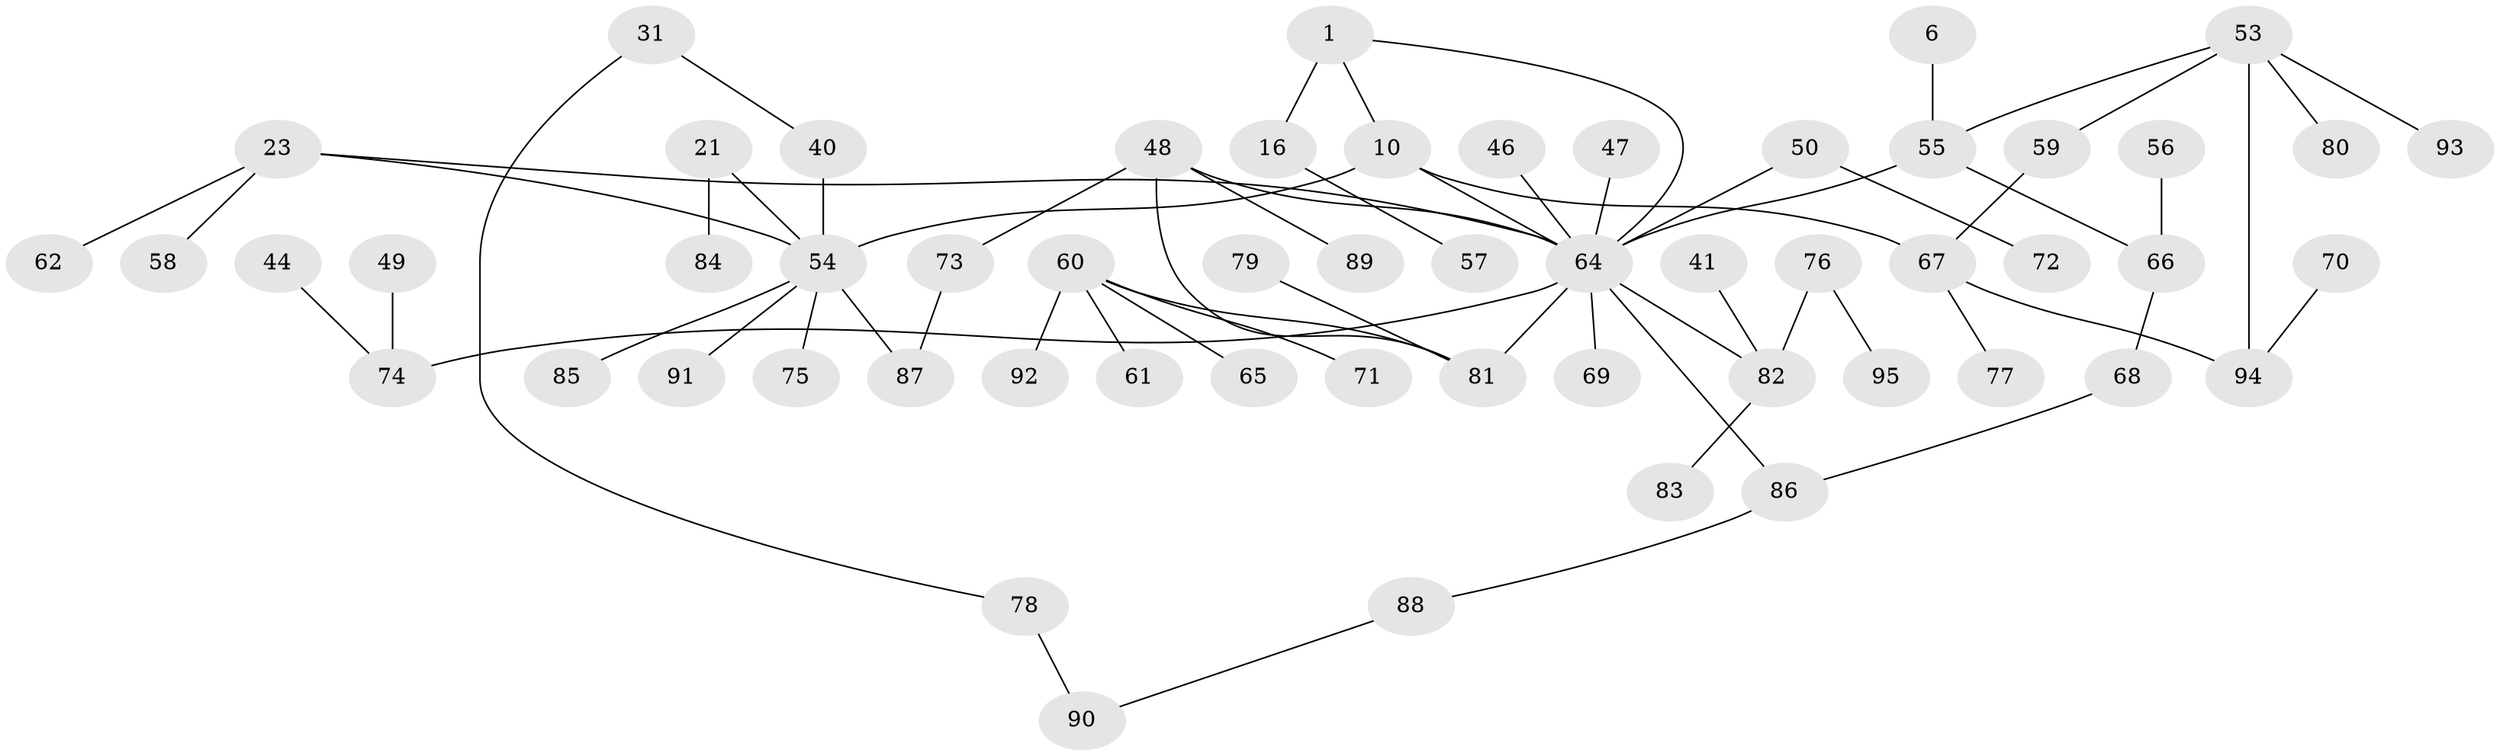 // original degree distribution, {4: 0.06315789473684211, 10: 0.010526315789473684, 6: 0.042105263157894736, 5: 0.042105263157894736, 3: 0.2, 1: 0.3894736842105263, 2: 0.25263157894736843}
// Generated by graph-tools (version 1.1) at 2025/46/03/04/25 21:46:19]
// undirected, 57 vertices, 64 edges
graph export_dot {
graph [start="1"]
  node [color=gray90,style=filled];
  1;
  6;
  10 [super="+5"];
  16 [super="+8"];
  21;
  23 [super="+15+19"];
  31;
  40 [super="+28"];
  41;
  44;
  46;
  47;
  48 [super="+37"];
  49;
  50;
  53 [super="+39"];
  54 [super="+11+42+43"];
  55 [super="+4"];
  56;
  57;
  58;
  59;
  60;
  61;
  62;
  64 [super="+22+63"];
  65;
  66 [super="+9+30"];
  67 [super="+32+33"];
  68;
  69;
  70;
  71;
  72;
  73;
  74 [super="+7+34+26+36"];
  75;
  76;
  77;
  78;
  79;
  80;
  81 [super="+27+29"];
  82 [super="+18"];
  83;
  84;
  85;
  86 [super="+52"];
  87;
  88;
  89;
  90;
  91;
  92;
  93;
  94 [super="+51"];
  95;
  1 -- 16 [weight=2];
  1 -- 10;
  1 -- 64;
  6 -- 55;
  10 -- 64 [weight=3];
  10 -- 54 [weight=4];
  10 -- 67;
  16 -- 57;
  21 -- 84;
  21 -- 54;
  23 -- 62;
  23 -- 58;
  23 -- 54;
  23 -- 64;
  31 -- 78;
  31 -- 40;
  40 -- 54;
  41 -- 82;
  44 -- 74;
  46 -- 64;
  47 -- 64 [weight=2];
  48 -- 73;
  48 -- 89;
  48 -- 81;
  48 -- 64;
  49 -- 74;
  50 -- 72;
  50 -- 64;
  53 -- 80;
  53 -- 94;
  53 -- 59;
  53 -- 93;
  53 -- 55;
  54 -- 85;
  54 -- 91;
  54 -- 87;
  54 -- 75;
  55 -- 66;
  55 -- 64;
  56 -- 66;
  59 -- 67;
  60 -- 61;
  60 -- 65;
  60 -- 71;
  60 -- 92;
  60 -- 81;
  64 -- 74 [weight=2];
  64 -- 86;
  64 -- 69;
  64 -- 81;
  64 -- 82;
  66 -- 68;
  67 -- 77;
  67 -- 94;
  68 -- 86;
  70 -- 94;
  73 -- 87;
  76 -- 95;
  76 -- 82;
  78 -- 90;
  79 -- 81;
  82 -- 83;
  86 -- 88;
  88 -- 90;
}
